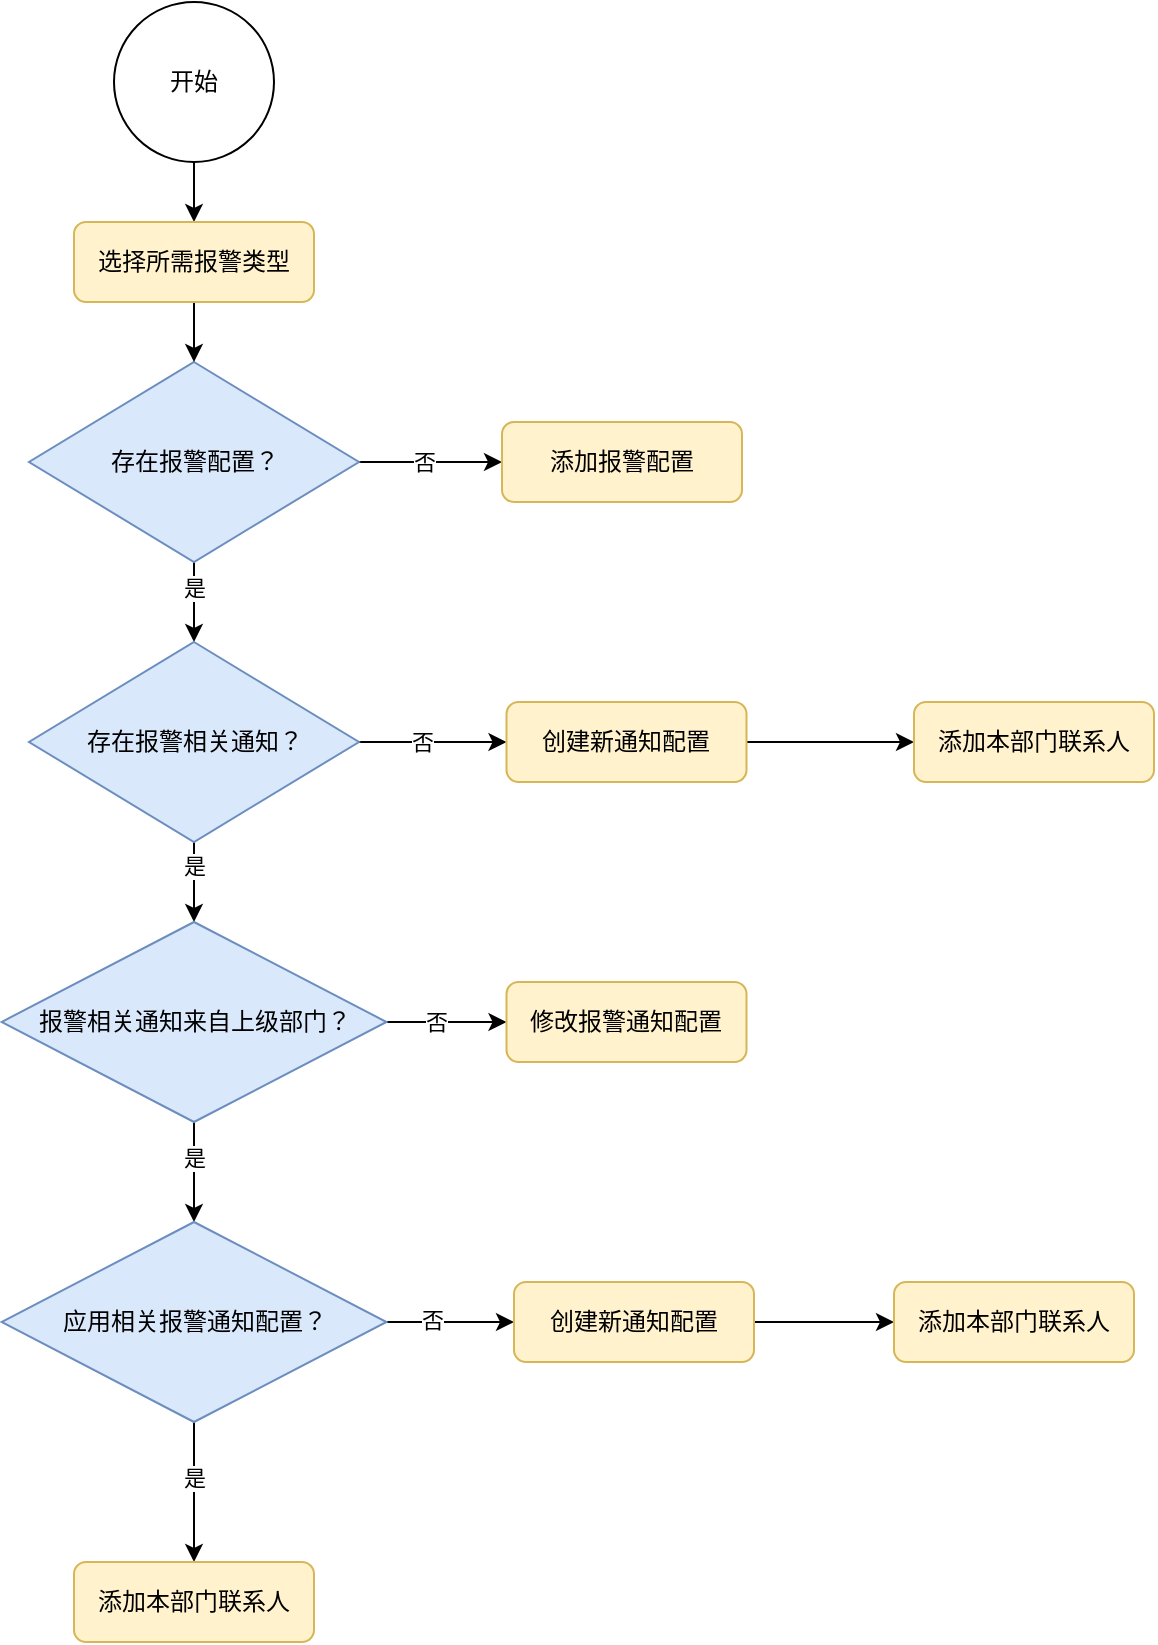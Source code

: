 <mxfile version="16.6.4" type="github">
  <diagram id="S5lS7qCp8pHHB8eUPXlY" name="Page-1">
    <mxGraphModel dx="889" dy="461" grid="1" gridSize="10" guides="1" tooltips="1" connect="1" arrows="1" fold="1" page="1" pageScale="1" pageWidth="827" pageHeight="1169" math="0" shadow="0">
      <root>
        <mxCell id="0" />
        <mxCell id="1" parent="0" />
        <mxCell id="x87ZyqORKGsU9ZAExPM6-8" style="edgeStyle=orthogonalEdgeStyle;rounded=0;orthogonalLoop=1;jettySize=auto;html=1;exitX=0.5;exitY=1;exitDx=0;exitDy=0;" edge="1" parent="1" source="x87ZyqORKGsU9ZAExPM6-1" target="x87ZyqORKGsU9ZAExPM6-6">
          <mxGeometry relative="1" as="geometry" />
        </mxCell>
        <mxCell id="x87ZyqORKGsU9ZAExPM6-1" value="开始" style="ellipse;whiteSpace=wrap;html=1;aspect=fixed;" vertex="1" parent="1">
          <mxGeometry x="160" y="80" width="80" height="80" as="geometry" />
        </mxCell>
        <mxCell id="x87ZyqORKGsU9ZAExPM6-11" style="edgeStyle=orthogonalEdgeStyle;rounded=0;orthogonalLoop=1;jettySize=auto;html=1;exitX=1;exitY=0.5;exitDx=0;exitDy=0;entryX=0;entryY=0.5;entryDx=0;entryDy=0;" edge="1" parent="1" source="x87ZyqORKGsU9ZAExPM6-4" target="x87ZyqORKGsU9ZAExPM6-10">
          <mxGeometry relative="1" as="geometry" />
        </mxCell>
        <mxCell id="x87ZyqORKGsU9ZAExPM6-15" value="否" style="edgeLabel;html=1;align=center;verticalAlign=middle;resizable=0;points=[];" vertex="1" connectable="0" parent="x87ZyqORKGsU9ZAExPM6-11">
          <mxGeometry x="-0.094" relative="1" as="geometry">
            <mxPoint as="offset" />
          </mxGeometry>
        </mxCell>
        <mxCell id="x87ZyqORKGsU9ZAExPM6-13" style="edgeStyle=orthogonalEdgeStyle;rounded=0;orthogonalLoop=1;jettySize=auto;html=1;exitX=0.5;exitY=1;exitDx=0;exitDy=0;entryX=0.5;entryY=0;entryDx=0;entryDy=0;" edge="1" parent="1" source="x87ZyqORKGsU9ZAExPM6-4" target="x87ZyqORKGsU9ZAExPM6-17">
          <mxGeometry relative="1" as="geometry">
            <mxPoint x="200" y="410" as="targetPoint" />
          </mxGeometry>
        </mxCell>
        <mxCell id="x87ZyqORKGsU9ZAExPM6-16" value="是" style="edgeLabel;html=1;align=center;verticalAlign=middle;resizable=0;points=[];" vertex="1" connectable="0" parent="x87ZyqORKGsU9ZAExPM6-13">
          <mxGeometry x="-0.369" relative="1" as="geometry">
            <mxPoint as="offset" />
          </mxGeometry>
        </mxCell>
        <mxCell id="x87ZyqORKGsU9ZAExPM6-4" value="存在报警配置？" style="rhombus;whiteSpace=wrap;html=1;strokeColor=#6c8ebf;fillColor=#dae8fc;" vertex="1" parent="1">
          <mxGeometry x="117.5" y="260" width="165" height="100" as="geometry" />
        </mxCell>
        <mxCell id="x87ZyqORKGsU9ZAExPM6-9" style="edgeStyle=orthogonalEdgeStyle;rounded=0;orthogonalLoop=1;jettySize=auto;html=1;exitX=0.5;exitY=1;exitDx=0;exitDy=0;entryX=0.5;entryY=0;entryDx=0;entryDy=0;" edge="1" parent="1" source="x87ZyqORKGsU9ZAExPM6-6" target="x87ZyqORKGsU9ZAExPM6-4">
          <mxGeometry relative="1" as="geometry" />
        </mxCell>
        <mxCell id="x87ZyqORKGsU9ZAExPM6-6" value="选择所需报警类型" style="rounded=1;whiteSpace=wrap;html=1;strokeColor=#d6b656;fillColor=#fff2cc;" vertex="1" parent="1">
          <mxGeometry x="140" y="190" width="120" height="40" as="geometry" />
        </mxCell>
        <mxCell id="x87ZyqORKGsU9ZAExPM6-10" value="添加报警配置" style="rounded=1;whiteSpace=wrap;html=1;strokeColor=#d6b656;fillColor=#fff2cc;" vertex="1" parent="1">
          <mxGeometry x="354" y="290" width="120" height="40" as="geometry" />
        </mxCell>
        <mxCell id="x87ZyqORKGsU9ZAExPM6-21" style="edgeStyle=orthogonalEdgeStyle;rounded=0;orthogonalLoop=1;jettySize=auto;html=1;exitX=0.5;exitY=1;exitDx=0;exitDy=0;entryX=0.5;entryY=0;entryDx=0;entryDy=0;" edge="1" parent="1" source="x87ZyqORKGsU9ZAExPM6-17" target="x87ZyqORKGsU9ZAExPM6-20">
          <mxGeometry relative="1" as="geometry" />
        </mxCell>
        <mxCell id="x87ZyqORKGsU9ZAExPM6-48" value="是" style="edgeLabel;html=1;align=center;verticalAlign=middle;resizable=0;points=[];" vertex="1" connectable="0" parent="x87ZyqORKGsU9ZAExPM6-21">
          <mxGeometry x="-0.632" relative="1" as="geometry">
            <mxPoint y="4" as="offset" />
          </mxGeometry>
        </mxCell>
        <mxCell id="x87ZyqORKGsU9ZAExPM6-51" style="edgeStyle=orthogonalEdgeStyle;rounded=0;orthogonalLoop=1;jettySize=auto;html=1;exitX=1;exitY=0.5;exitDx=0;exitDy=0;entryX=0;entryY=0.5;entryDx=0;entryDy=0;" edge="1" parent="1" source="x87ZyqORKGsU9ZAExPM6-17" target="x87ZyqORKGsU9ZAExPM6-50">
          <mxGeometry relative="1" as="geometry" />
        </mxCell>
        <mxCell id="x87ZyqORKGsU9ZAExPM6-17" value="存在报警相关通知？" style="rhombus;whiteSpace=wrap;html=1;strokeColor=#6c8ebf;fillColor=#dae8fc;" vertex="1" parent="1">
          <mxGeometry x="117.5" y="400" width="165" height="100" as="geometry" />
        </mxCell>
        <mxCell id="x87ZyqORKGsU9ZAExPM6-58" style="edgeStyle=orthogonalEdgeStyle;rounded=0;orthogonalLoop=1;jettySize=auto;html=1;exitX=0.5;exitY=1;exitDx=0;exitDy=0;entryX=0.5;entryY=0;entryDx=0;entryDy=0;" edge="1" parent="1" source="x87ZyqORKGsU9ZAExPM6-20" target="x87ZyqORKGsU9ZAExPM6-31">
          <mxGeometry relative="1" as="geometry" />
        </mxCell>
        <mxCell id="x87ZyqORKGsU9ZAExPM6-61" value="是" style="edgeLabel;html=1;align=center;verticalAlign=middle;resizable=0;points=[];" vertex="1" connectable="0" parent="x87ZyqORKGsU9ZAExPM6-58">
          <mxGeometry x="-0.293" relative="1" as="geometry">
            <mxPoint as="offset" />
          </mxGeometry>
        </mxCell>
        <mxCell id="x87ZyqORKGsU9ZAExPM6-59" style="edgeStyle=orthogonalEdgeStyle;rounded=0;orthogonalLoop=1;jettySize=auto;html=1;exitX=1;exitY=0.5;exitDx=0;exitDy=0;entryX=0;entryY=0.5;entryDx=0;entryDy=0;" edge="1" parent="1" source="x87ZyqORKGsU9ZAExPM6-20" target="x87ZyqORKGsU9ZAExPM6-47">
          <mxGeometry relative="1" as="geometry" />
        </mxCell>
        <mxCell id="x87ZyqORKGsU9ZAExPM6-60" value="否" style="edgeLabel;html=1;align=center;verticalAlign=middle;resizable=0;points=[];" vertex="1" connectable="0" parent="x87ZyqORKGsU9ZAExPM6-59">
          <mxGeometry x="-0.193" relative="1" as="geometry">
            <mxPoint as="offset" />
          </mxGeometry>
        </mxCell>
        <mxCell id="x87ZyqORKGsU9ZAExPM6-20" value="报警相关通知来自上级部门？" style="rhombus;whiteSpace=wrap;html=1;strokeColor=#6c8ebf;fillColor=#dae8fc;" vertex="1" parent="1">
          <mxGeometry x="103.75" y="540" width="192.5" height="100" as="geometry" />
        </mxCell>
        <mxCell id="x87ZyqORKGsU9ZAExPM6-62" style="edgeStyle=orthogonalEdgeStyle;rounded=0;orthogonalLoop=1;jettySize=auto;html=1;exitX=0.5;exitY=1;exitDx=0;exitDy=0;entryX=0.5;entryY=0;entryDx=0;entryDy=0;" edge="1" parent="1" source="x87ZyqORKGsU9ZAExPM6-31" target="x87ZyqORKGsU9ZAExPM6-33">
          <mxGeometry relative="1" as="geometry" />
        </mxCell>
        <mxCell id="x87ZyqORKGsU9ZAExPM6-66" value="是" style="edgeLabel;html=1;align=center;verticalAlign=middle;resizable=0;points=[];" vertex="1" connectable="0" parent="x87ZyqORKGsU9ZAExPM6-62">
          <mxGeometry x="-0.22" relative="1" as="geometry">
            <mxPoint as="offset" />
          </mxGeometry>
        </mxCell>
        <mxCell id="x87ZyqORKGsU9ZAExPM6-63" style="edgeStyle=orthogonalEdgeStyle;rounded=0;orthogonalLoop=1;jettySize=auto;html=1;exitX=1;exitY=0.5;exitDx=0;exitDy=0;entryX=0;entryY=0.5;entryDx=0;entryDy=0;" edge="1" parent="1" source="x87ZyqORKGsU9ZAExPM6-31" target="x87ZyqORKGsU9ZAExPM6-37">
          <mxGeometry relative="1" as="geometry" />
        </mxCell>
        <mxCell id="x87ZyqORKGsU9ZAExPM6-65" value="否" style="edgeLabel;html=1;align=center;verticalAlign=middle;resizable=0;points=[];" vertex="1" connectable="0" parent="x87ZyqORKGsU9ZAExPM6-63">
          <mxGeometry x="-0.315" y="1" relative="1" as="geometry">
            <mxPoint as="offset" />
          </mxGeometry>
        </mxCell>
        <mxCell id="x87ZyqORKGsU9ZAExPM6-31" value="应用相关报警通知配置？" style="rhombus;whiteSpace=wrap;html=1;strokeColor=#6c8ebf;fillColor=#dae8fc;" vertex="1" parent="1">
          <mxGeometry x="103.75" y="690" width="192.5" height="100" as="geometry" />
        </mxCell>
        <mxCell id="x87ZyqORKGsU9ZAExPM6-33" value="添加本部门联系人" style="rounded=1;whiteSpace=wrap;html=1;strokeColor=#d6b656;fillColor=#fff2cc;" vertex="1" parent="1">
          <mxGeometry x="140" y="860" width="120" height="40" as="geometry" />
        </mxCell>
        <mxCell id="x87ZyqORKGsU9ZAExPM6-64" style="edgeStyle=orthogonalEdgeStyle;rounded=0;orthogonalLoop=1;jettySize=auto;html=1;exitX=1;exitY=0.5;exitDx=0;exitDy=0;entryX=0;entryY=0.5;entryDx=0;entryDy=0;" edge="1" parent="1" source="x87ZyqORKGsU9ZAExPM6-37" target="x87ZyqORKGsU9ZAExPM6-43">
          <mxGeometry relative="1" as="geometry" />
        </mxCell>
        <mxCell id="x87ZyqORKGsU9ZAExPM6-37" value="创建新通知配置" style="rounded=1;whiteSpace=wrap;html=1;strokeColor=#d6b656;fillColor=#fff2cc;" vertex="1" parent="1">
          <mxGeometry x="360" y="720" width="120" height="40" as="geometry" />
        </mxCell>
        <mxCell id="x87ZyqORKGsU9ZAExPM6-43" value="添加本部门联系人" style="rounded=1;whiteSpace=wrap;html=1;strokeColor=#d6b656;fillColor=#fff2cc;" vertex="1" parent="1">
          <mxGeometry x="550" y="720" width="120" height="40" as="geometry" />
        </mxCell>
        <mxCell id="x87ZyqORKGsU9ZAExPM6-47" value="修改报警通知配置" style="rounded=1;whiteSpace=wrap;html=1;strokeColor=#d6b656;fillColor=#fff2cc;" vertex="1" parent="1">
          <mxGeometry x="356.25" y="570" width="120" height="40" as="geometry" />
        </mxCell>
        <mxCell id="x87ZyqORKGsU9ZAExPM6-55" style="edgeStyle=orthogonalEdgeStyle;rounded=0;orthogonalLoop=1;jettySize=auto;html=1;exitX=1;exitY=0.5;exitDx=0;exitDy=0;entryX=0;entryY=0.5;entryDx=0;entryDy=0;" edge="1" parent="1" source="x87ZyqORKGsU9ZAExPM6-50" target="x87ZyqORKGsU9ZAExPM6-54">
          <mxGeometry relative="1" as="geometry" />
        </mxCell>
        <mxCell id="x87ZyqORKGsU9ZAExPM6-50" value="创建新通知配置" style="rounded=1;whiteSpace=wrap;html=1;strokeColor=#d6b656;fillColor=#fff2cc;" vertex="1" parent="1">
          <mxGeometry x="356.25" y="430" width="120" height="40" as="geometry" />
        </mxCell>
        <mxCell id="x87ZyqORKGsU9ZAExPM6-52" value="否" style="edgeLabel;html=1;align=center;verticalAlign=middle;resizable=0;points=[];" vertex="1" connectable="0" parent="1">
          <mxGeometry x="330" y="320" as="geometry">
            <mxPoint x="-16" y="130" as="offset" />
          </mxGeometry>
        </mxCell>
        <mxCell id="x87ZyqORKGsU9ZAExPM6-54" value="添加本部门联系人" style="rounded=1;whiteSpace=wrap;html=1;strokeColor=#d6b656;fillColor=#fff2cc;" vertex="1" parent="1">
          <mxGeometry x="560" y="430" width="120" height="40" as="geometry" />
        </mxCell>
      </root>
    </mxGraphModel>
  </diagram>
</mxfile>
